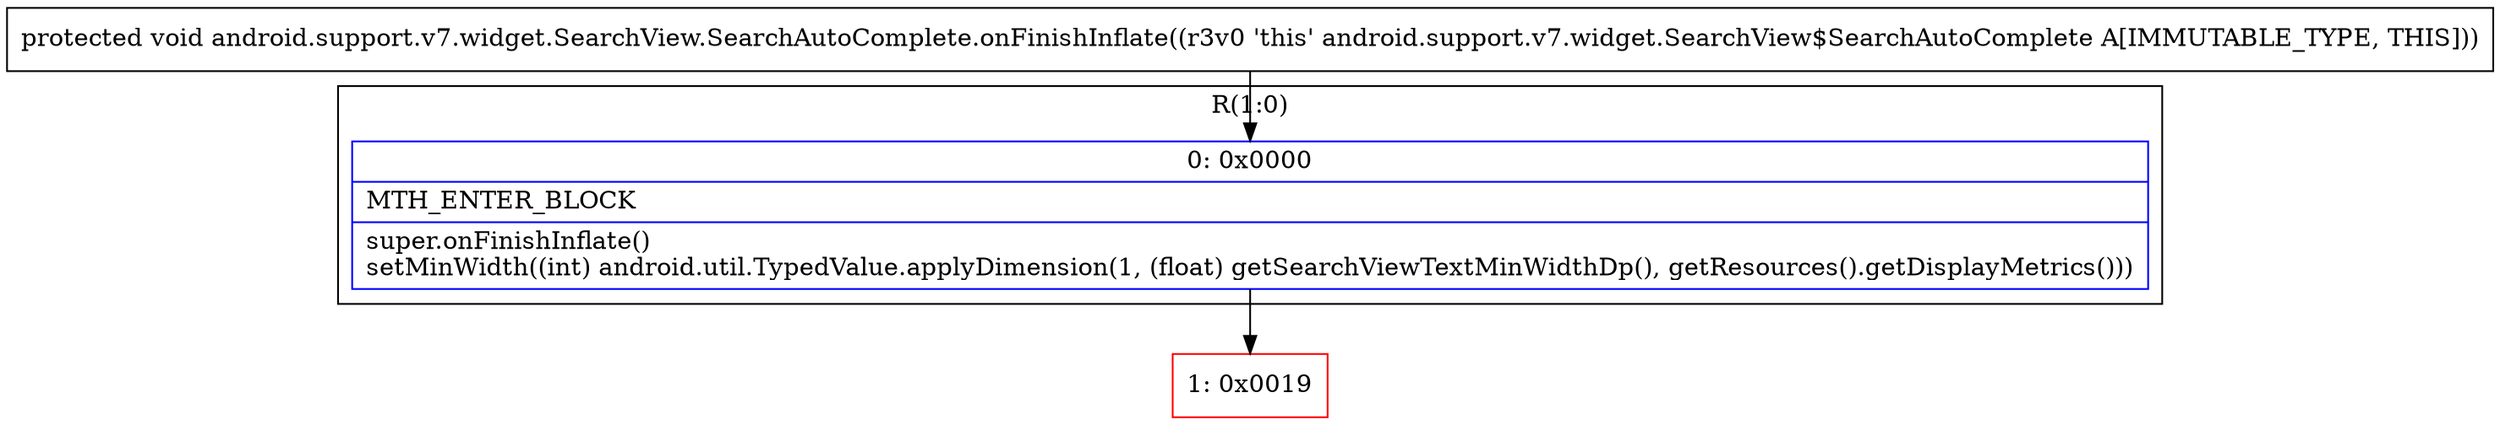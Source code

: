 digraph "CFG forandroid.support.v7.widget.SearchView.SearchAutoComplete.onFinishInflate()V" {
subgraph cluster_Region_994223351 {
label = "R(1:0)";
node [shape=record,color=blue];
Node_0 [shape=record,label="{0\:\ 0x0000|MTH_ENTER_BLOCK\l|super.onFinishInflate()\lsetMinWidth((int) android.util.TypedValue.applyDimension(1, (float) getSearchViewTextMinWidthDp(), getResources().getDisplayMetrics()))\l}"];
}
Node_1 [shape=record,color=red,label="{1\:\ 0x0019}"];
MethodNode[shape=record,label="{protected void android.support.v7.widget.SearchView.SearchAutoComplete.onFinishInflate((r3v0 'this' android.support.v7.widget.SearchView$SearchAutoComplete A[IMMUTABLE_TYPE, THIS])) }"];
MethodNode -> Node_0;
Node_0 -> Node_1;
}

